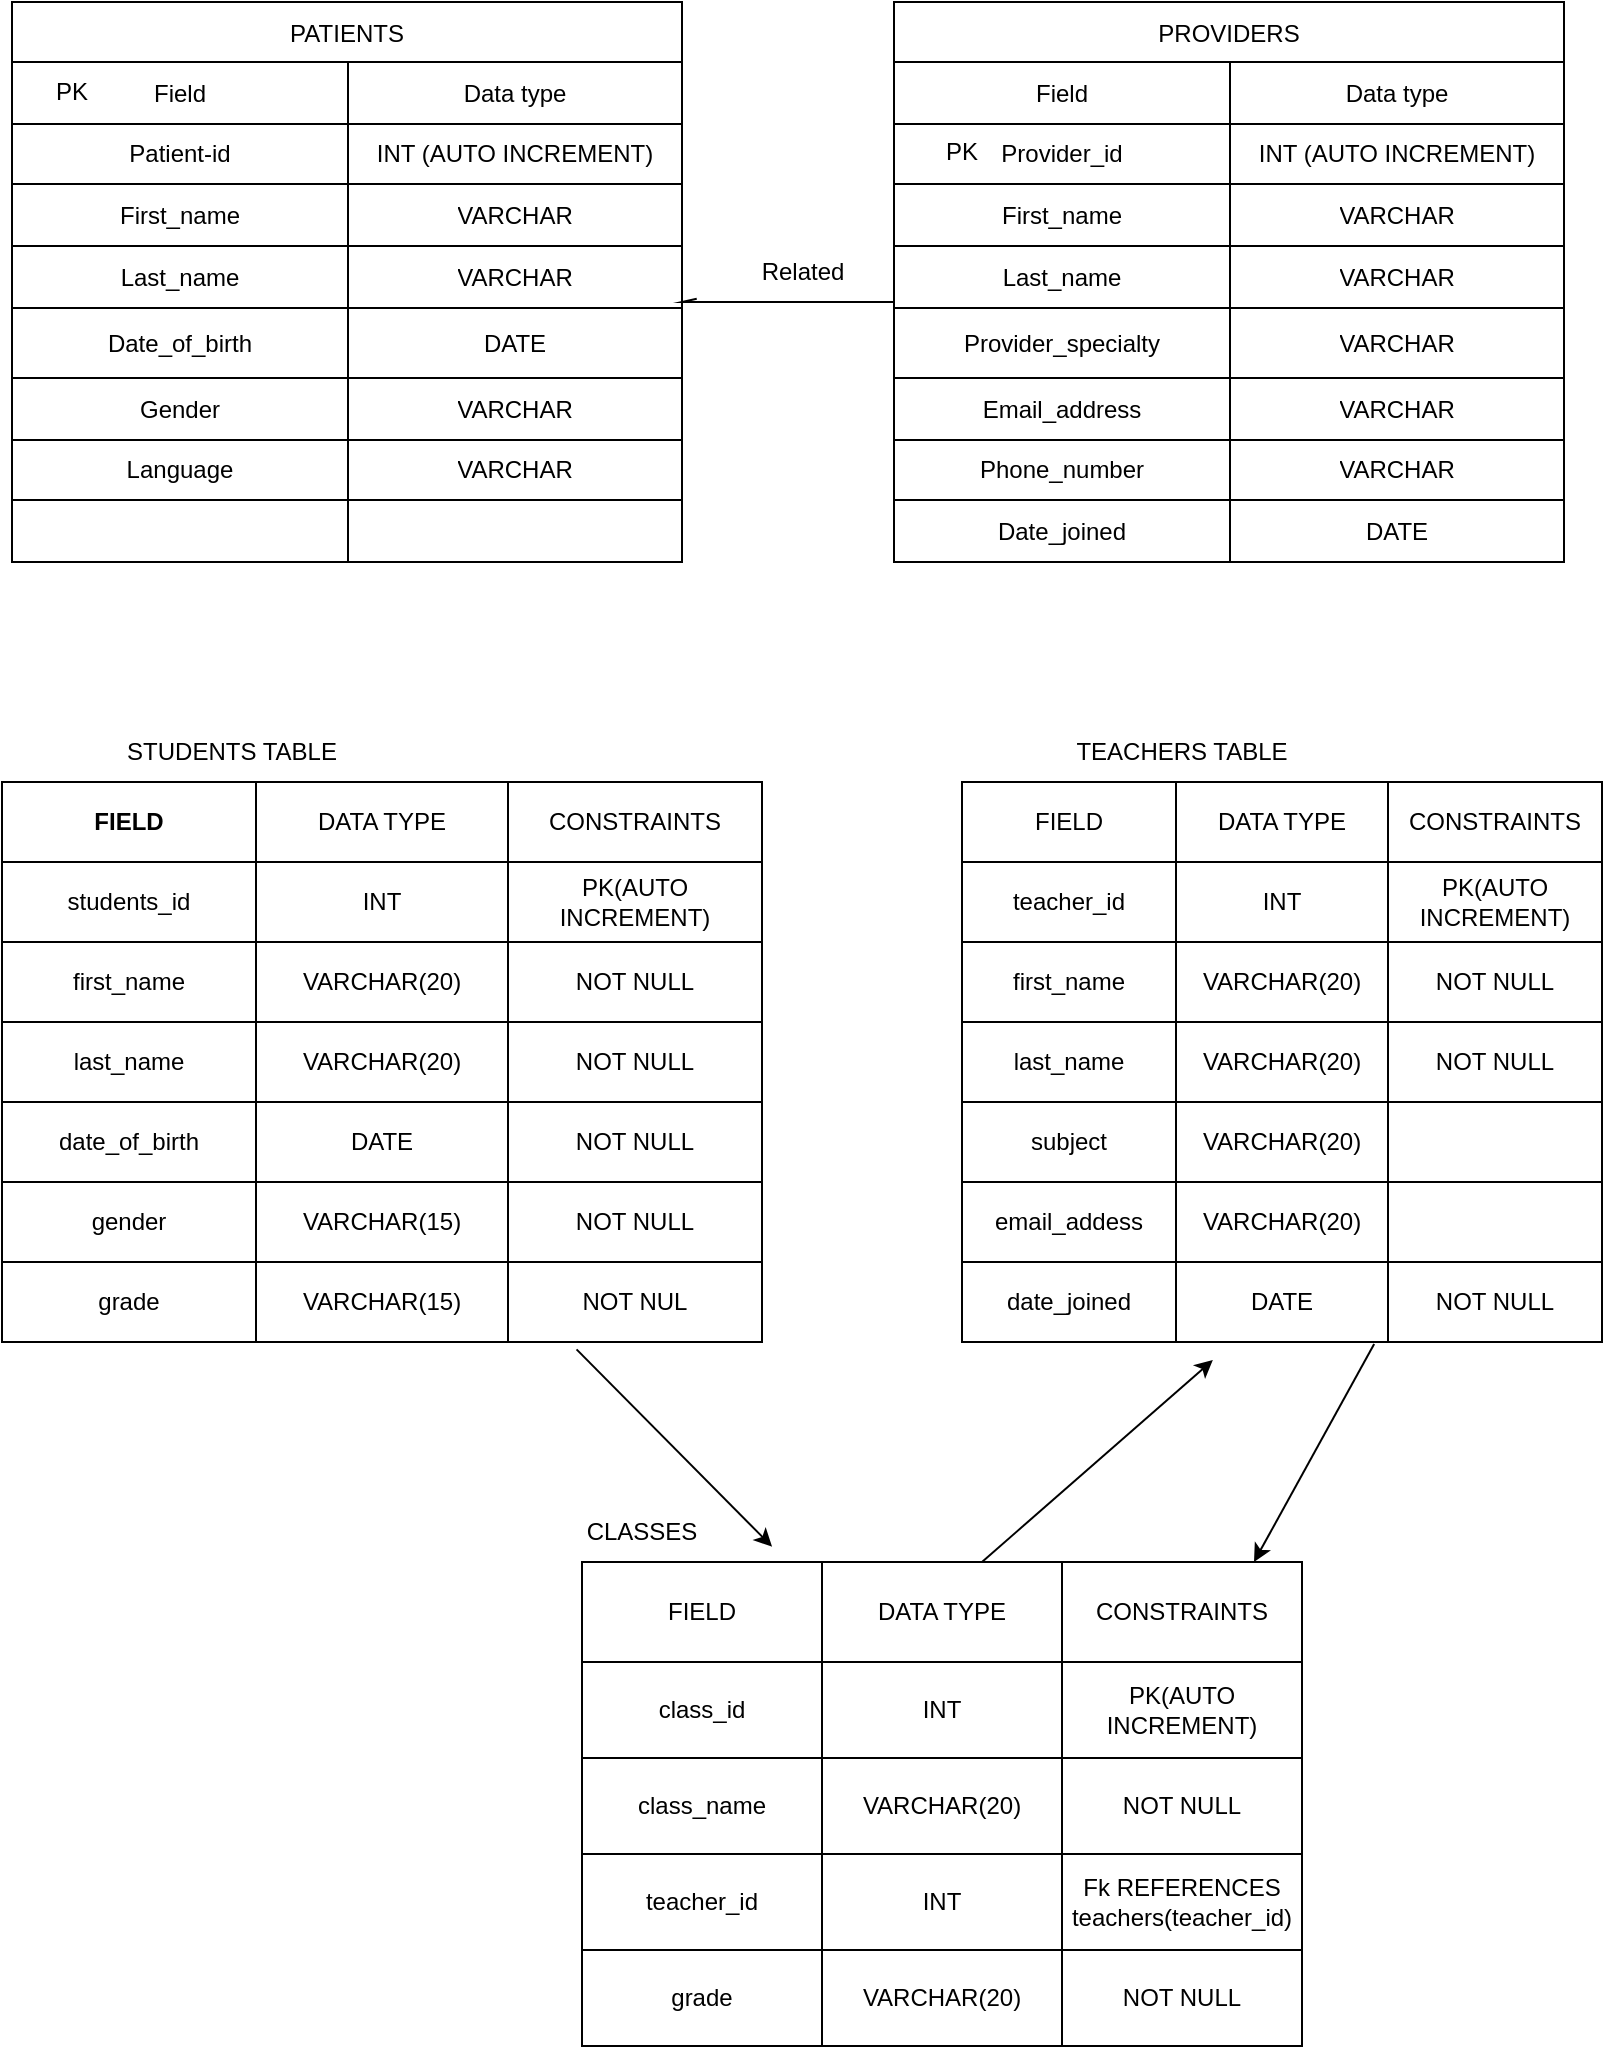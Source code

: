 <mxfile version="26.0.6">
  <diagram id="R2lEEEUBdFMjLlhIrx00" name="Page-1">
    <mxGraphModel dx="1040" dy="647" grid="1" gridSize="10" guides="1" tooltips="1" connect="1" arrows="1" fold="1" page="1" pageScale="1" pageWidth="850" pageHeight="1100" math="0" shadow="0" extFonts="Permanent Marker^https://fonts.googleapis.com/css?family=Permanent+Marker">
      <root>
        <mxCell id="0" />
        <mxCell id="1" parent="0" />
        <mxCell id="NbmsGISIxCD2SphW_Kis-65" value="PATIENTS" style="shape=table;startSize=30;container=1;collapsible=0;childLayout=tableLayout;shadow=0;" vertex="1" parent="1">
          <mxGeometry x="85" y="210" width="335" height="280" as="geometry" />
        </mxCell>
        <mxCell id="NbmsGISIxCD2SphW_Kis-66" value="" style="shape=tableRow;horizontal=0;startSize=0;swimlaneHead=0;swimlaneBody=0;strokeColor=inherit;top=0;left=0;bottom=0;right=0;collapsible=0;dropTarget=0;fillColor=none;points=[[0,0.5],[1,0.5]];portConstraint=eastwest;" vertex="1" parent="NbmsGISIxCD2SphW_Kis-65">
          <mxGeometry y="30" width="335" height="31" as="geometry" />
        </mxCell>
        <mxCell id="NbmsGISIxCD2SphW_Kis-67" value="Field" style="shape=partialRectangle;html=1;whiteSpace=wrap;connectable=0;strokeColor=inherit;overflow=hidden;fillColor=none;top=0;left=0;bottom=0;right=0;pointerEvents=1;" vertex="1" parent="NbmsGISIxCD2SphW_Kis-66">
          <mxGeometry width="168" height="31" as="geometry">
            <mxRectangle width="168" height="31" as="alternateBounds" />
          </mxGeometry>
        </mxCell>
        <mxCell id="NbmsGISIxCD2SphW_Kis-68" value="Data type" style="shape=partialRectangle;html=1;whiteSpace=wrap;connectable=0;strokeColor=inherit;overflow=hidden;fillColor=none;top=0;left=0;bottom=0;right=0;pointerEvents=1;" vertex="1" parent="NbmsGISIxCD2SphW_Kis-66">
          <mxGeometry x="168" width="167" height="31" as="geometry">
            <mxRectangle width="167" height="31" as="alternateBounds" />
          </mxGeometry>
        </mxCell>
        <mxCell id="NbmsGISIxCD2SphW_Kis-69" value="" style="shape=tableRow;horizontal=0;startSize=0;swimlaneHead=0;swimlaneBody=0;strokeColor=inherit;top=0;left=0;bottom=0;right=0;collapsible=0;dropTarget=0;fillColor=none;points=[[0,0.5],[1,0.5]];portConstraint=eastwest;" vertex="1" parent="NbmsGISIxCD2SphW_Kis-65">
          <mxGeometry y="61" width="335" height="30" as="geometry" />
        </mxCell>
        <mxCell id="NbmsGISIxCD2SphW_Kis-70" value="Patient-id" style="shape=partialRectangle;html=1;whiteSpace=wrap;connectable=0;strokeColor=inherit;overflow=hidden;fillColor=none;top=0;left=0;bottom=0;right=0;pointerEvents=1;" vertex="1" parent="NbmsGISIxCD2SphW_Kis-69">
          <mxGeometry width="168" height="30" as="geometry">
            <mxRectangle width="168" height="30" as="alternateBounds" />
          </mxGeometry>
        </mxCell>
        <mxCell id="NbmsGISIxCD2SphW_Kis-71" value="INT (AUTO INCREMENT)" style="shape=partialRectangle;html=1;whiteSpace=wrap;connectable=0;strokeColor=inherit;overflow=hidden;fillColor=none;top=0;left=0;bottom=0;right=0;pointerEvents=1;" vertex="1" parent="NbmsGISIxCD2SphW_Kis-69">
          <mxGeometry x="168" width="167" height="30" as="geometry">
            <mxRectangle width="167" height="30" as="alternateBounds" />
          </mxGeometry>
        </mxCell>
        <mxCell id="NbmsGISIxCD2SphW_Kis-72" value="" style="shape=tableRow;horizontal=0;startSize=0;swimlaneHead=0;swimlaneBody=0;strokeColor=inherit;top=0;left=0;bottom=0;right=0;collapsible=0;dropTarget=0;fillColor=none;points=[[0,0.5],[1,0.5]];portConstraint=eastwest;" vertex="1" parent="NbmsGISIxCD2SphW_Kis-65">
          <mxGeometry y="91" width="335" height="31" as="geometry" />
        </mxCell>
        <mxCell id="NbmsGISIxCD2SphW_Kis-73" value="First_name" style="shape=partialRectangle;html=1;whiteSpace=wrap;connectable=0;strokeColor=inherit;overflow=hidden;fillColor=none;top=0;left=0;bottom=0;right=0;pointerEvents=1;" vertex="1" parent="NbmsGISIxCD2SphW_Kis-72">
          <mxGeometry width="168" height="31" as="geometry">
            <mxRectangle width="168" height="31" as="alternateBounds" />
          </mxGeometry>
        </mxCell>
        <mxCell id="NbmsGISIxCD2SphW_Kis-74" value="VARCHAR" style="shape=partialRectangle;html=1;whiteSpace=wrap;connectable=0;strokeColor=inherit;overflow=hidden;fillColor=none;top=0;left=0;bottom=0;right=0;pointerEvents=1;" vertex="1" parent="NbmsGISIxCD2SphW_Kis-72">
          <mxGeometry x="168" width="167" height="31" as="geometry">
            <mxRectangle width="167" height="31" as="alternateBounds" />
          </mxGeometry>
        </mxCell>
        <mxCell id="NbmsGISIxCD2SphW_Kis-75" value="" style="shape=tableRow;horizontal=0;startSize=0;swimlaneHead=0;swimlaneBody=0;strokeColor=inherit;top=0;left=0;bottom=0;right=0;collapsible=0;dropTarget=0;fillColor=none;points=[[0,0.5],[1,0.5]];portConstraint=eastwest;" vertex="1" parent="NbmsGISIxCD2SphW_Kis-65">
          <mxGeometry y="122" width="335" height="31" as="geometry" />
        </mxCell>
        <mxCell id="NbmsGISIxCD2SphW_Kis-76" value="Last_name" style="shape=partialRectangle;html=1;whiteSpace=wrap;connectable=0;strokeColor=inherit;overflow=hidden;fillColor=none;top=0;left=0;bottom=0;right=0;pointerEvents=1;" vertex="1" parent="NbmsGISIxCD2SphW_Kis-75">
          <mxGeometry width="168" height="31" as="geometry">
            <mxRectangle width="168" height="31" as="alternateBounds" />
          </mxGeometry>
        </mxCell>
        <mxCell id="NbmsGISIxCD2SphW_Kis-77" value="VARCHAR" style="shape=partialRectangle;html=1;whiteSpace=wrap;connectable=0;strokeColor=inherit;overflow=hidden;fillColor=none;top=0;left=0;bottom=0;right=0;pointerEvents=1;" vertex="1" parent="NbmsGISIxCD2SphW_Kis-75">
          <mxGeometry x="168" width="167" height="31" as="geometry">
            <mxRectangle width="167" height="31" as="alternateBounds" />
          </mxGeometry>
        </mxCell>
        <mxCell id="NbmsGISIxCD2SphW_Kis-78" value="" style="shape=tableRow;horizontal=0;startSize=0;swimlaneHead=0;swimlaneBody=0;strokeColor=inherit;top=0;left=0;bottom=0;right=0;collapsible=0;dropTarget=0;fillColor=none;points=[[0,0.5],[1,0.5]];portConstraint=eastwest;" vertex="1" parent="NbmsGISIxCD2SphW_Kis-65">
          <mxGeometry y="153" width="335" height="35" as="geometry" />
        </mxCell>
        <mxCell id="NbmsGISIxCD2SphW_Kis-79" value="Date_of_birth" style="shape=partialRectangle;html=1;whiteSpace=wrap;connectable=0;strokeColor=inherit;overflow=hidden;fillColor=none;top=0;left=0;bottom=0;right=0;pointerEvents=1;" vertex="1" parent="NbmsGISIxCD2SphW_Kis-78">
          <mxGeometry width="168" height="35" as="geometry">
            <mxRectangle width="168" height="35" as="alternateBounds" />
          </mxGeometry>
        </mxCell>
        <mxCell id="NbmsGISIxCD2SphW_Kis-80" value="DATE" style="shape=partialRectangle;html=1;whiteSpace=wrap;connectable=0;strokeColor=inherit;overflow=hidden;fillColor=none;top=0;left=0;bottom=0;right=0;pointerEvents=1;" vertex="1" parent="NbmsGISIxCD2SphW_Kis-78">
          <mxGeometry x="168" width="167" height="35" as="geometry">
            <mxRectangle width="167" height="35" as="alternateBounds" />
          </mxGeometry>
        </mxCell>
        <mxCell id="NbmsGISIxCD2SphW_Kis-81" value="" style="shape=tableRow;horizontal=0;startSize=0;swimlaneHead=0;swimlaneBody=0;strokeColor=inherit;top=0;left=0;bottom=0;right=0;collapsible=0;dropTarget=0;fillColor=none;points=[[0,0.5],[1,0.5]];portConstraint=eastwest;" vertex="1" parent="NbmsGISIxCD2SphW_Kis-65">
          <mxGeometry y="188" width="335" height="31" as="geometry" />
        </mxCell>
        <mxCell id="NbmsGISIxCD2SphW_Kis-82" value="Gender" style="shape=partialRectangle;html=1;whiteSpace=wrap;connectable=0;strokeColor=inherit;overflow=hidden;fillColor=none;top=0;left=0;bottom=0;right=0;pointerEvents=1;" vertex="1" parent="NbmsGISIxCD2SphW_Kis-81">
          <mxGeometry width="168" height="31" as="geometry">
            <mxRectangle width="168" height="31" as="alternateBounds" />
          </mxGeometry>
        </mxCell>
        <mxCell id="NbmsGISIxCD2SphW_Kis-83" value="VARCHAR" style="shape=partialRectangle;html=1;whiteSpace=wrap;connectable=0;strokeColor=inherit;overflow=hidden;fillColor=none;top=0;left=0;bottom=0;right=0;pointerEvents=1;" vertex="1" parent="NbmsGISIxCD2SphW_Kis-81">
          <mxGeometry x="168" width="167" height="31" as="geometry">
            <mxRectangle width="167" height="31" as="alternateBounds" />
          </mxGeometry>
        </mxCell>
        <mxCell id="NbmsGISIxCD2SphW_Kis-84" value="" style="shape=tableRow;horizontal=0;startSize=0;swimlaneHead=0;swimlaneBody=0;strokeColor=inherit;top=0;left=0;bottom=0;right=0;collapsible=0;dropTarget=0;fillColor=none;points=[[0,0.5],[1,0.5]];portConstraint=eastwest;" vertex="1" parent="NbmsGISIxCD2SphW_Kis-65">
          <mxGeometry y="219" width="335" height="30" as="geometry" />
        </mxCell>
        <mxCell id="NbmsGISIxCD2SphW_Kis-85" value="Language" style="shape=partialRectangle;html=1;whiteSpace=wrap;connectable=0;strokeColor=inherit;overflow=hidden;fillColor=none;top=0;left=0;bottom=0;right=0;pointerEvents=1;" vertex="1" parent="NbmsGISIxCD2SphW_Kis-84">
          <mxGeometry width="168" height="30" as="geometry">
            <mxRectangle width="168" height="30" as="alternateBounds" />
          </mxGeometry>
        </mxCell>
        <mxCell id="NbmsGISIxCD2SphW_Kis-86" value="VARCHAR" style="shape=partialRectangle;html=1;whiteSpace=wrap;connectable=0;strokeColor=inherit;overflow=hidden;fillColor=none;top=0;left=0;bottom=0;right=0;pointerEvents=1;" vertex="1" parent="NbmsGISIxCD2SphW_Kis-84">
          <mxGeometry x="168" width="167" height="30" as="geometry">
            <mxRectangle width="167" height="30" as="alternateBounds" />
          </mxGeometry>
        </mxCell>
        <mxCell id="NbmsGISIxCD2SphW_Kis-87" value="" style="shape=tableRow;horizontal=0;startSize=0;swimlaneHead=0;swimlaneBody=0;strokeColor=inherit;top=0;left=0;bottom=0;right=0;collapsible=0;dropTarget=0;fillColor=none;points=[[0,0.5],[1,0.5]];portConstraint=eastwest;" vertex="1" parent="NbmsGISIxCD2SphW_Kis-65">
          <mxGeometry y="249" width="335" height="31" as="geometry" />
        </mxCell>
        <mxCell id="NbmsGISIxCD2SphW_Kis-88" value="" style="shape=partialRectangle;html=1;whiteSpace=wrap;connectable=0;strokeColor=inherit;overflow=hidden;fillColor=none;top=0;left=0;bottom=0;right=0;pointerEvents=1;" vertex="1" parent="NbmsGISIxCD2SphW_Kis-87">
          <mxGeometry width="168" height="31" as="geometry">
            <mxRectangle width="168" height="31" as="alternateBounds" />
          </mxGeometry>
        </mxCell>
        <mxCell id="NbmsGISIxCD2SphW_Kis-89" value="" style="shape=partialRectangle;html=1;whiteSpace=wrap;connectable=0;strokeColor=inherit;overflow=hidden;fillColor=none;top=0;left=0;bottom=0;right=0;pointerEvents=1;" vertex="1" parent="NbmsGISIxCD2SphW_Kis-87">
          <mxGeometry x="168" width="167" height="31" as="geometry">
            <mxRectangle width="167" height="31" as="alternateBounds" />
          </mxGeometry>
        </mxCell>
        <mxCell id="NbmsGISIxCD2SphW_Kis-125" value="PK" style="text;html=1;align=center;verticalAlign=middle;whiteSpace=wrap;rounded=0;" vertex="1" parent="1">
          <mxGeometry x="85" y="240" width="60" height="30" as="geometry" />
        </mxCell>
        <mxCell id="NbmsGISIxCD2SphW_Kis-126" value="PROVIDERS" style="shape=table;startSize=30;container=1;collapsible=0;childLayout=tableLayout;shadow=0;" vertex="1" parent="1">
          <mxGeometry x="526" y="210" width="335" height="280" as="geometry" />
        </mxCell>
        <mxCell id="NbmsGISIxCD2SphW_Kis-127" value="" style="shape=tableRow;horizontal=0;startSize=0;swimlaneHead=0;swimlaneBody=0;strokeColor=inherit;top=0;left=0;bottom=0;right=0;collapsible=0;dropTarget=0;fillColor=none;points=[[0,0.5],[1,0.5]];portConstraint=eastwest;" vertex="1" parent="NbmsGISIxCD2SphW_Kis-126">
          <mxGeometry y="30" width="335" height="31" as="geometry" />
        </mxCell>
        <mxCell id="NbmsGISIxCD2SphW_Kis-128" value="Field" style="shape=partialRectangle;html=1;whiteSpace=wrap;connectable=0;strokeColor=inherit;overflow=hidden;fillColor=none;top=0;left=0;bottom=0;right=0;pointerEvents=1;" vertex="1" parent="NbmsGISIxCD2SphW_Kis-127">
          <mxGeometry width="168" height="31" as="geometry">
            <mxRectangle width="168" height="31" as="alternateBounds" />
          </mxGeometry>
        </mxCell>
        <mxCell id="NbmsGISIxCD2SphW_Kis-129" value="Data type" style="shape=partialRectangle;html=1;whiteSpace=wrap;connectable=0;strokeColor=inherit;overflow=hidden;fillColor=none;top=0;left=0;bottom=0;right=0;pointerEvents=1;" vertex="1" parent="NbmsGISIxCD2SphW_Kis-127">
          <mxGeometry x="168" width="167" height="31" as="geometry">
            <mxRectangle width="167" height="31" as="alternateBounds" />
          </mxGeometry>
        </mxCell>
        <mxCell id="NbmsGISIxCD2SphW_Kis-130" value="" style="shape=tableRow;horizontal=0;startSize=0;swimlaneHead=0;swimlaneBody=0;strokeColor=inherit;top=0;left=0;bottom=0;right=0;collapsible=0;dropTarget=0;fillColor=none;points=[[0,0.5],[1,0.5]];portConstraint=eastwest;" vertex="1" parent="NbmsGISIxCD2SphW_Kis-126">
          <mxGeometry y="61" width="335" height="30" as="geometry" />
        </mxCell>
        <mxCell id="NbmsGISIxCD2SphW_Kis-131" value="Provider_id" style="shape=partialRectangle;html=1;whiteSpace=wrap;connectable=0;strokeColor=inherit;overflow=hidden;fillColor=none;top=0;left=0;bottom=0;right=0;pointerEvents=1;" vertex="1" parent="NbmsGISIxCD2SphW_Kis-130">
          <mxGeometry width="168" height="30" as="geometry">
            <mxRectangle width="168" height="30" as="alternateBounds" />
          </mxGeometry>
        </mxCell>
        <mxCell id="NbmsGISIxCD2SphW_Kis-132" value="INT (AUTO INCREMENT)" style="shape=partialRectangle;html=1;whiteSpace=wrap;connectable=0;strokeColor=inherit;overflow=hidden;fillColor=none;top=0;left=0;bottom=0;right=0;pointerEvents=1;" vertex="1" parent="NbmsGISIxCD2SphW_Kis-130">
          <mxGeometry x="168" width="167" height="30" as="geometry">
            <mxRectangle width="167" height="30" as="alternateBounds" />
          </mxGeometry>
        </mxCell>
        <mxCell id="NbmsGISIxCD2SphW_Kis-133" value="" style="shape=tableRow;horizontal=0;startSize=0;swimlaneHead=0;swimlaneBody=0;strokeColor=inherit;top=0;left=0;bottom=0;right=0;collapsible=0;dropTarget=0;fillColor=none;points=[[0,0.5],[1,0.5]];portConstraint=eastwest;" vertex="1" parent="NbmsGISIxCD2SphW_Kis-126">
          <mxGeometry y="91" width="335" height="31" as="geometry" />
        </mxCell>
        <mxCell id="NbmsGISIxCD2SphW_Kis-134" value="First_name" style="shape=partialRectangle;html=1;whiteSpace=wrap;connectable=0;strokeColor=inherit;overflow=hidden;fillColor=none;top=0;left=0;bottom=0;right=0;pointerEvents=1;" vertex="1" parent="NbmsGISIxCD2SphW_Kis-133">
          <mxGeometry width="168" height="31" as="geometry">
            <mxRectangle width="168" height="31" as="alternateBounds" />
          </mxGeometry>
        </mxCell>
        <mxCell id="NbmsGISIxCD2SphW_Kis-135" value="VARCHAR" style="shape=partialRectangle;html=1;whiteSpace=wrap;connectable=0;strokeColor=inherit;overflow=hidden;fillColor=none;top=0;left=0;bottom=0;right=0;pointerEvents=1;" vertex="1" parent="NbmsGISIxCD2SphW_Kis-133">
          <mxGeometry x="168" width="167" height="31" as="geometry">
            <mxRectangle width="167" height="31" as="alternateBounds" />
          </mxGeometry>
        </mxCell>
        <mxCell id="NbmsGISIxCD2SphW_Kis-136" value="" style="shape=tableRow;horizontal=0;startSize=0;swimlaneHead=0;swimlaneBody=0;strokeColor=inherit;top=0;left=0;bottom=0;right=0;collapsible=0;dropTarget=0;fillColor=none;points=[[0,0.5],[1,0.5]];portConstraint=eastwest;" vertex="1" parent="NbmsGISIxCD2SphW_Kis-126">
          <mxGeometry y="122" width="335" height="31" as="geometry" />
        </mxCell>
        <mxCell id="NbmsGISIxCD2SphW_Kis-137" value="Last_name" style="shape=partialRectangle;html=1;whiteSpace=wrap;connectable=0;strokeColor=inherit;overflow=hidden;fillColor=none;top=0;left=0;bottom=0;right=0;pointerEvents=1;" vertex="1" parent="NbmsGISIxCD2SphW_Kis-136">
          <mxGeometry width="168" height="31" as="geometry">
            <mxRectangle width="168" height="31" as="alternateBounds" />
          </mxGeometry>
        </mxCell>
        <mxCell id="NbmsGISIxCD2SphW_Kis-138" value="VARCHAR" style="shape=partialRectangle;html=1;whiteSpace=wrap;connectable=0;strokeColor=inherit;overflow=hidden;fillColor=none;top=0;left=0;bottom=0;right=0;pointerEvents=1;" vertex="1" parent="NbmsGISIxCD2SphW_Kis-136">
          <mxGeometry x="168" width="167" height="31" as="geometry">
            <mxRectangle width="167" height="31" as="alternateBounds" />
          </mxGeometry>
        </mxCell>
        <mxCell id="NbmsGISIxCD2SphW_Kis-139" value="" style="shape=tableRow;horizontal=0;startSize=0;swimlaneHead=0;swimlaneBody=0;strokeColor=inherit;top=0;left=0;bottom=0;right=0;collapsible=0;dropTarget=0;fillColor=none;points=[[0,0.5],[1,0.5]];portConstraint=eastwest;" vertex="1" parent="NbmsGISIxCD2SphW_Kis-126">
          <mxGeometry y="153" width="335" height="35" as="geometry" />
        </mxCell>
        <mxCell id="NbmsGISIxCD2SphW_Kis-140" value="Provider_specialty" style="shape=partialRectangle;html=1;whiteSpace=wrap;connectable=0;strokeColor=inherit;overflow=hidden;fillColor=none;top=0;left=0;bottom=0;right=0;pointerEvents=1;" vertex="1" parent="NbmsGISIxCD2SphW_Kis-139">
          <mxGeometry width="168" height="35" as="geometry">
            <mxRectangle width="168" height="35" as="alternateBounds" />
          </mxGeometry>
        </mxCell>
        <mxCell id="NbmsGISIxCD2SphW_Kis-141" value="VARCHAR" style="shape=partialRectangle;html=1;whiteSpace=wrap;connectable=0;strokeColor=inherit;overflow=hidden;fillColor=none;top=0;left=0;bottom=0;right=0;pointerEvents=1;" vertex="1" parent="NbmsGISIxCD2SphW_Kis-139">
          <mxGeometry x="168" width="167" height="35" as="geometry">
            <mxRectangle width="167" height="35" as="alternateBounds" />
          </mxGeometry>
        </mxCell>
        <mxCell id="NbmsGISIxCD2SphW_Kis-142" value="" style="shape=tableRow;horizontal=0;startSize=0;swimlaneHead=0;swimlaneBody=0;strokeColor=inherit;top=0;left=0;bottom=0;right=0;collapsible=0;dropTarget=0;fillColor=none;points=[[0,0.5],[1,0.5]];portConstraint=eastwest;" vertex="1" parent="NbmsGISIxCD2SphW_Kis-126">
          <mxGeometry y="188" width="335" height="31" as="geometry" />
        </mxCell>
        <mxCell id="NbmsGISIxCD2SphW_Kis-143" value="Email_address" style="shape=partialRectangle;html=1;whiteSpace=wrap;connectable=0;strokeColor=inherit;overflow=hidden;fillColor=none;top=0;left=0;bottom=0;right=0;pointerEvents=1;" vertex="1" parent="NbmsGISIxCD2SphW_Kis-142">
          <mxGeometry width="168" height="31" as="geometry">
            <mxRectangle width="168" height="31" as="alternateBounds" />
          </mxGeometry>
        </mxCell>
        <mxCell id="NbmsGISIxCD2SphW_Kis-144" value="VARCHAR" style="shape=partialRectangle;html=1;whiteSpace=wrap;connectable=0;strokeColor=inherit;overflow=hidden;fillColor=none;top=0;left=0;bottom=0;right=0;pointerEvents=1;" vertex="1" parent="NbmsGISIxCD2SphW_Kis-142">
          <mxGeometry x="168" width="167" height="31" as="geometry">
            <mxRectangle width="167" height="31" as="alternateBounds" />
          </mxGeometry>
        </mxCell>
        <mxCell id="NbmsGISIxCD2SphW_Kis-145" value="" style="shape=tableRow;horizontal=0;startSize=0;swimlaneHead=0;swimlaneBody=0;strokeColor=inherit;top=0;left=0;bottom=0;right=0;collapsible=0;dropTarget=0;fillColor=none;points=[[0,0.5],[1,0.5]];portConstraint=eastwest;" vertex="1" parent="NbmsGISIxCD2SphW_Kis-126">
          <mxGeometry y="219" width="335" height="30" as="geometry" />
        </mxCell>
        <mxCell id="NbmsGISIxCD2SphW_Kis-146" value="Phone_number" style="shape=partialRectangle;html=1;whiteSpace=wrap;connectable=0;strokeColor=inherit;overflow=hidden;fillColor=none;top=0;left=0;bottom=0;right=0;pointerEvents=1;" vertex="1" parent="NbmsGISIxCD2SphW_Kis-145">
          <mxGeometry width="168" height="30" as="geometry">
            <mxRectangle width="168" height="30" as="alternateBounds" />
          </mxGeometry>
        </mxCell>
        <mxCell id="NbmsGISIxCD2SphW_Kis-147" value="VARCHAR" style="shape=partialRectangle;html=1;whiteSpace=wrap;connectable=0;strokeColor=inherit;overflow=hidden;fillColor=none;top=0;left=0;bottom=0;right=0;pointerEvents=1;" vertex="1" parent="NbmsGISIxCD2SphW_Kis-145">
          <mxGeometry x="168" width="167" height="30" as="geometry">
            <mxRectangle width="167" height="30" as="alternateBounds" />
          </mxGeometry>
        </mxCell>
        <mxCell id="NbmsGISIxCD2SphW_Kis-148" value="" style="shape=tableRow;horizontal=0;startSize=0;swimlaneHead=0;swimlaneBody=0;strokeColor=inherit;top=0;left=0;bottom=0;right=0;collapsible=0;dropTarget=0;fillColor=none;points=[[0,0.5],[1,0.5]];portConstraint=eastwest;" vertex="1" parent="NbmsGISIxCD2SphW_Kis-126">
          <mxGeometry y="249" width="335" height="31" as="geometry" />
        </mxCell>
        <mxCell id="NbmsGISIxCD2SphW_Kis-149" value="Date_joined" style="shape=partialRectangle;html=1;whiteSpace=wrap;connectable=0;strokeColor=inherit;overflow=hidden;fillColor=none;top=0;left=0;bottom=0;right=0;pointerEvents=1;" vertex="1" parent="NbmsGISIxCD2SphW_Kis-148">
          <mxGeometry width="168" height="31" as="geometry">
            <mxRectangle width="168" height="31" as="alternateBounds" />
          </mxGeometry>
        </mxCell>
        <mxCell id="NbmsGISIxCD2SphW_Kis-150" value="DATE" style="shape=partialRectangle;html=1;whiteSpace=wrap;connectable=0;strokeColor=inherit;overflow=hidden;fillColor=none;top=0;left=0;bottom=0;right=0;pointerEvents=1;" vertex="1" parent="NbmsGISIxCD2SphW_Kis-148">
          <mxGeometry x="168" width="167" height="31" as="geometry">
            <mxRectangle width="167" height="31" as="alternateBounds" />
          </mxGeometry>
        </mxCell>
        <mxCell id="NbmsGISIxCD2SphW_Kis-151" value="PK" style="text;html=1;align=center;verticalAlign=middle;whiteSpace=wrap;rounded=0;" vertex="1" parent="1">
          <mxGeometry x="530" y="270" width="60" height="30" as="geometry" />
        </mxCell>
        <mxCell id="NbmsGISIxCD2SphW_Kis-154" value="" style="endArrow=none;html=1;rounded=0;exitX=1.022;exitY=-0.133;exitDx=0;exitDy=0;exitPerimeter=0;" edge="1" parent="1" source="NbmsGISIxCD2SphW_Kis-78">
          <mxGeometry width="50" height="50" relative="1" as="geometry">
            <mxPoint x="476" y="410" as="sourcePoint" />
            <mxPoint x="526" y="360" as="targetPoint" />
            <Array as="points">
              <mxPoint x="420" y="360" />
            </Array>
          </mxGeometry>
        </mxCell>
        <mxCell id="NbmsGISIxCD2SphW_Kis-155" value="Related" style="text;html=1;align=center;verticalAlign=middle;resizable=0;points=[];autosize=1;strokeColor=none;fillColor=none;" vertex="1" parent="1">
          <mxGeometry x="450" y="330" width="60" height="30" as="geometry" />
        </mxCell>
        <mxCell id="NbmsGISIxCD2SphW_Kis-157" value="" style="shape=table;startSize=0;container=1;collapsible=0;childLayout=tableLayout;" vertex="1" parent="1">
          <mxGeometry x="80" y="600" width="380" height="280" as="geometry" />
        </mxCell>
        <mxCell id="NbmsGISIxCD2SphW_Kis-158" value="" style="shape=tableRow;horizontal=0;startSize=0;swimlaneHead=0;swimlaneBody=0;strokeColor=inherit;top=0;left=0;bottom=0;right=0;collapsible=0;dropTarget=0;fillColor=none;points=[[0,0.5],[1,0.5]];portConstraint=eastwest;" vertex="1" parent="NbmsGISIxCD2SphW_Kis-157">
          <mxGeometry width="380" height="40" as="geometry" />
        </mxCell>
        <mxCell id="NbmsGISIxCD2SphW_Kis-159" value="&lt;b&gt;FIELD&lt;/b&gt;" style="shape=partialRectangle;html=1;whiteSpace=wrap;connectable=0;strokeColor=inherit;overflow=hidden;fillColor=none;top=0;left=0;bottom=0;right=0;pointerEvents=1;" vertex="1" parent="NbmsGISIxCD2SphW_Kis-158">
          <mxGeometry width="127" height="40" as="geometry">
            <mxRectangle width="127" height="40" as="alternateBounds" />
          </mxGeometry>
        </mxCell>
        <mxCell id="NbmsGISIxCD2SphW_Kis-160" value="DATA TYPE" style="shape=partialRectangle;html=1;whiteSpace=wrap;connectable=0;strokeColor=inherit;overflow=hidden;fillColor=none;top=0;left=0;bottom=0;right=0;pointerEvents=1;" vertex="1" parent="NbmsGISIxCD2SphW_Kis-158">
          <mxGeometry x="127" width="126" height="40" as="geometry">
            <mxRectangle width="126" height="40" as="alternateBounds" />
          </mxGeometry>
        </mxCell>
        <mxCell id="NbmsGISIxCD2SphW_Kis-161" value="CONSTRAINTS" style="shape=partialRectangle;html=1;whiteSpace=wrap;connectable=0;strokeColor=inherit;overflow=hidden;fillColor=none;top=0;left=0;bottom=0;right=0;pointerEvents=1;" vertex="1" parent="NbmsGISIxCD2SphW_Kis-158">
          <mxGeometry x="253" width="127" height="40" as="geometry">
            <mxRectangle width="127" height="40" as="alternateBounds" />
          </mxGeometry>
        </mxCell>
        <mxCell id="NbmsGISIxCD2SphW_Kis-162" value="" style="shape=tableRow;horizontal=0;startSize=0;swimlaneHead=0;swimlaneBody=0;strokeColor=inherit;top=0;left=0;bottom=0;right=0;collapsible=0;dropTarget=0;fillColor=none;points=[[0,0.5],[1,0.5]];portConstraint=eastwest;" vertex="1" parent="NbmsGISIxCD2SphW_Kis-157">
          <mxGeometry y="40" width="380" height="40" as="geometry" />
        </mxCell>
        <mxCell id="NbmsGISIxCD2SphW_Kis-163" value="students_id" style="shape=partialRectangle;html=1;whiteSpace=wrap;connectable=0;strokeColor=inherit;overflow=hidden;fillColor=none;top=0;left=0;bottom=0;right=0;pointerEvents=1;" vertex="1" parent="NbmsGISIxCD2SphW_Kis-162">
          <mxGeometry width="127" height="40" as="geometry">
            <mxRectangle width="127" height="40" as="alternateBounds" />
          </mxGeometry>
        </mxCell>
        <mxCell id="NbmsGISIxCD2SphW_Kis-164" value="INT" style="shape=partialRectangle;html=1;whiteSpace=wrap;connectable=0;strokeColor=inherit;overflow=hidden;fillColor=none;top=0;left=0;bottom=0;right=0;pointerEvents=1;" vertex="1" parent="NbmsGISIxCD2SphW_Kis-162">
          <mxGeometry x="127" width="126" height="40" as="geometry">
            <mxRectangle width="126" height="40" as="alternateBounds" />
          </mxGeometry>
        </mxCell>
        <mxCell id="NbmsGISIxCD2SphW_Kis-165" value="PK(AUTO INCREMENT)" style="shape=partialRectangle;html=1;whiteSpace=wrap;connectable=0;strokeColor=inherit;overflow=hidden;fillColor=none;top=0;left=0;bottom=0;right=0;pointerEvents=1;" vertex="1" parent="NbmsGISIxCD2SphW_Kis-162">
          <mxGeometry x="253" width="127" height="40" as="geometry">
            <mxRectangle width="127" height="40" as="alternateBounds" />
          </mxGeometry>
        </mxCell>
        <mxCell id="NbmsGISIxCD2SphW_Kis-166" value="" style="shape=tableRow;horizontal=0;startSize=0;swimlaneHead=0;swimlaneBody=0;strokeColor=inherit;top=0;left=0;bottom=0;right=0;collapsible=0;dropTarget=0;fillColor=none;points=[[0,0.5],[1,0.5]];portConstraint=eastwest;" vertex="1" parent="NbmsGISIxCD2SphW_Kis-157">
          <mxGeometry y="80" width="380" height="40" as="geometry" />
        </mxCell>
        <mxCell id="NbmsGISIxCD2SphW_Kis-167" value="first_name" style="shape=partialRectangle;html=1;whiteSpace=wrap;connectable=0;strokeColor=inherit;overflow=hidden;fillColor=none;top=0;left=0;bottom=0;right=0;pointerEvents=1;" vertex="1" parent="NbmsGISIxCD2SphW_Kis-166">
          <mxGeometry width="127" height="40" as="geometry">
            <mxRectangle width="127" height="40" as="alternateBounds" />
          </mxGeometry>
        </mxCell>
        <mxCell id="NbmsGISIxCD2SphW_Kis-168" value="VARCHAR(20)" style="shape=partialRectangle;html=1;whiteSpace=wrap;connectable=0;strokeColor=inherit;overflow=hidden;fillColor=none;top=0;left=0;bottom=0;right=0;pointerEvents=1;" vertex="1" parent="NbmsGISIxCD2SphW_Kis-166">
          <mxGeometry x="127" width="126" height="40" as="geometry">
            <mxRectangle width="126" height="40" as="alternateBounds" />
          </mxGeometry>
        </mxCell>
        <mxCell id="NbmsGISIxCD2SphW_Kis-169" value="NOT NULL" style="shape=partialRectangle;html=1;whiteSpace=wrap;connectable=0;strokeColor=inherit;overflow=hidden;fillColor=none;top=0;left=0;bottom=0;right=0;pointerEvents=1;" vertex="1" parent="NbmsGISIxCD2SphW_Kis-166">
          <mxGeometry x="253" width="127" height="40" as="geometry">
            <mxRectangle width="127" height="40" as="alternateBounds" />
          </mxGeometry>
        </mxCell>
        <mxCell id="NbmsGISIxCD2SphW_Kis-170" value="" style="shape=tableRow;horizontal=0;startSize=0;swimlaneHead=0;swimlaneBody=0;strokeColor=inherit;top=0;left=0;bottom=0;right=0;collapsible=0;dropTarget=0;fillColor=none;points=[[0,0.5],[1,0.5]];portConstraint=eastwest;" vertex="1" parent="NbmsGISIxCD2SphW_Kis-157">
          <mxGeometry y="120" width="380" height="40" as="geometry" />
        </mxCell>
        <mxCell id="NbmsGISIxCD2SphW_Kis-171" value="last_name" style="shape=partialRectangle;html=1;whiteSpace=wrap;connectable=0;strokeColor=inherit;overflow=hidden;fillColor=none;top=0;left=0;bottom=0;right=0;pointerEvents=1;" vertex="1" parent="NbmsGISIxCD2SphW_Kis-170">
          <mxGeometry width="127" height="40" as="geometry">
            <mxRectangle width="127" height="40" as="alternateBounds" />
          </mxGeometry>
        </mxCell>
        <mxCell id="NbmsGISIxCD2SphW_Kis-172" value="VARCHAR(20)" style="shape=partialRectangle;html=1;whiteSpace=wrap;connectable=0;strokeColor=inherit;overflow=hidden;fillColor=none;top=0;left=0;bottom=0;right=0;pointerEvents=1;" vertex="1" parent="NbmsGISIxCD2SphW_Kis-170">
          <mxGeometry x="127" width="126" height="40" as="geometry">
            <mxRectangle width="126" height="40" as="alternateBounds" />
          </mxGeometry>
        </mxCell>
        <mxCell id="NbmsGISIxCD2SphW_Kis-173" value="NOT NULL" style="shape=partialRectangle;html=1;whiteSpace=wrap;connectable=0;strokeColor=inherit;overflow=hidden;fillColor=none;top=0;left=0;bottom=0;right=0;pointerEvents=1;" vertex="1" parent="NbmsGISIxCD2SphW_Kis-170">
          <mxGeometry x="253" width="127" height="40" as="geometry">
            <mxRectangle width="127" height="40" as="alternateBounds" />
          </mxGeometry>
        </mxCell>
        <mxCell id="NbmsGISIxCD2SphW_Kis-174" value="" style="shape=tableRow;horizontal=0;startSize=0;swimlaneHead=0;swimlaneBody=0;strokeColor=inherit;top=0;left=0;bottom=0;right=0;collapsible=0;dropTarget=0;fillColor=none;points=[[0,0.5],[1,0.5]];portConstraint=eastwest;" vertex="1" parent="NbmsGISIxCD2SphW_Kis-157">
          <mxGeometry y="160" width="380" height="40" as="geometry" />
        </mxCell>
        <mxCell id="NbmsGISIxCD2SphW_Kis-175" value="date_of_birth" style="shape=partialRectangle;html=1;whiteSpace=wrap;connectable=0;strokeColor=inherit;overflow=hidden;fillColor=none;top=0;left=0;bottom=0;right=0;pointerEvents=1;" vertex="1" parent="NbmsGISIxCD2SphW_Kis-174">
          <mxGeometry width="127" height="40" as="geometry">
            <mxRectangle width="127" height="40" as="alternateBounds" />
          </mxGeometry>
        </mxCell>
        <mxCell id="NbmsGISIxCD2SphW_Kis-176" value="DATE" style="shape=partialRectangle;html=1;whiteSpace=wrap;connectable=0;strokeColor=inherit;overflow=hidden;fillColor=none;top=0;left=0;bottom=0;right=0;pointerEvents=1;" vertex="1" parent="NbmsGISIxCD2SphW_Kis-174">
          <mxGeometry x="127" width="126" height="40" as="geometry">
            <mxRectangle width="126" height="40" as="alternateBounds" />
          </mxGeometry>
        </mxCell>
        <mxCell id="NbmsGISIxCD2SphW_Kis-177" value="NOT NULL" style="shape=partialRectangle;html=1;whiteSpace=wrap;connectable=0;strokeColor=inherit;overflow=hidden;fillColor=none;top=0;left=0;bottom=0;right=0;pointerEvents=1;" vertex="1" parent="NbmsGISIxCD2SphW_Kis-174">
          <mxGeometry x="253" width="127" height="40" as="geometry">
            <mxRectangle width="127" height="40" as="alternateBounds" />
          </mxGeometry>
        </mxCell>
        <mxCell id="NbmsGISIxCD2SphW_Kis-178" value="" style="shape=tableRow;horizontal=0;startSize=0;swimlaneHead=0;swimlaneBody=0;strokeColor=inherit;top=0;left=0;bottom=0;right=0;collapsible=0;dropTarget=0;fillColor=none;points=[[0,0.5],[1,0.5]];portConstraint=eastwest;" vertex="1" parent="NbmsGISIxCD2SphW_Kis-157">
          <mxGeometry y="200" width="380" height="40" as="geometry" />
        </mxCell>
        <mxCell id="NbmsGISIxCD2SphW_Kis-179" value="gender" style="shape=partialRectangle;html=1;whiteSpace=wrap;connectable=0;strokeColor=inherit;overflow=hidden;fillColor=none;top=0;left=0;bottom=0;right=0;pointerEvents=1;" vertex="1" parent="NbmsGISIxCD2SphW_Kis-178">
          <mxGeometry width="127" height="40" as="geometry">
            <mxRectangle width="127" height="40" as="alternateBounds" />
          </mxGeometry>
        </mxCell>
        <mxCell id="NbmsGISIxCD2SphW_Kis-180" value="VARCHAR(15)" style="shape=partialRectangle;html=1;whiteSpace=wrap;connectable=0;strokeColor=inherit;overflow=hidden;fillColor=none;top=0;left=0;bottom=0;right=0;pointerEvents=1;" vertex="1" parent="NbmsGISIxCD2SphW_Kis-178">
          <mxGeometry x="127" width="126" height="40" as="geometry">
            <mxRectangle width="126" height="40" as="alternateBounds" />
          </mxGeometry>
        </mxCell>
        <mxCell id="NbmsGISIxCD2SphW_Kis-181" value="NOT NULL" style="shape=partialRectangle;html=1;whiteSpace=wrap;connectable=0;strokeColor=inherit;overflow=hidden;fillColor=none;top=0;left=0;bottom=0;right=0;pointerEvents=1;" vertex="1" parent="NbmsGISIxCD2SphW_Kis-178">
          <mxGeometry x="253" width="127" height="40" as="geometry">
            <mxRectangle width="127" height="40" as="alternateBounds" />
          </mxGeometry>
        </mxCell>
        <mxCell id="NbmsGISIxCD2SphW_Kis-182" value="" style="shape=tableRow;horizontal=0;startSize=0;swimlaneHead=0;swimlaneBody=0;strokeColor=inherit;top=0;left=0;bottom=0;right=0;collapsible=0;dropTarget=0;fillColor=none;points=[[0,0.5],[1,0.5]];portConstraint=eastwest;" vertex="1" parent="NbmsGISIxCD2SphW_Kis-157">
          <mxGeometry y="240" width="380" height="40" as="geometry" />
        </mxCell>
        <mxCell id="NbmsGISIxCD2SphW_Kis-183" value="grade" style="shape=partialRectangle;html=1;whiteSpace=wrap;connectable=0;strokeColor=inherit;overflow=hidden;fillColor=none;top=0;left=0;bottom=0;right=0;pointerEvents=1;" vertex="1" parent="NbmsGISIxCD2SphW_Kis-182">
          <mxGeometry width="127" height="40" as="geometry">
            <mxRectangle width="127" height="40" as="alternateBounds" />
          </mxGeometry>
        </mxCell>
        <mxCell id="NbmsGISIxCD2SphW_Kis-184" value="VARCHAR(15)" style="shape=partialRectangle;html=1;whiteSpace=wrap;connectable=0;strokeColor=inherit;overflow=hidden;fillColor=none;top=0;left=0;bottom=0;right=0;pointerEvents=1;" vertex="1" parent="NbmsGISIxCD2SphW_Kis-182">
          <mxGeometry x="127" width="126" height="40" as="geometry">
            <mxRectangle width="126" height="40" as="alternateBounds" />
          </mxGeometry>
        </mxCell>
        <mxCell id="NbmsGISIxCD2SphW_Kis-185" value="NOT NUL" style="shape=partialRectangle;html=1;whiteSpace=wrap;connectable=0;strokeColor=inherit;overflow=hidden;fillColor=none;top=0;left=0;bottom=0;right=0;pointerEvents=1;" vertex="1" parent="NbmsGISIxCD2SphW_Kis-182">
          <mxGeometry x="253" width="127" height="40" as="geometry">
            <mxRectangle width="127" height="40" as="alternateBounds" />
          </mxGeometry>
        </mxCell>
        <mxCell id="NbmsGISIxCD2SphW_Kis-186" value="" style="shape=table;startSize=0;container=1;collapsible=0;childLayout=tableLayout;" vertex="1" parent="1">
          <mxGeometry x="560" y="600" width="320" height="280" as="geometry" />
        </mxCell>
        <mxCell id="NbmsGISIxCD2SphW_Kis-187" value="" style="shape=tableRow;horizontal=0;startSize=0;swimlaneHead=0;swimlaneBody=0;strokeColor=inherit;top=0;left=0;bottom=0;right=0;collapsible=0;dropTarget=0;fillColor=none;points=[[0,0.5],[1,0.5]];portConstraint=eastwest;" vertex="1" parent="NbmsGISIxCD2SphW_Kis-186">
          <mxGeometry width="320" height="40" as="geometry" />
        </mxCell>
        <mxCell id="NbmsGISIxCD2SphW_Kis-188" value="FIELD" style="shape=partialRectangle;html=1;whiteSpace=wrap;connectable=0;strokeColor=inherit;overflow=hidden;fillColor=none;top=0;left=0;bottom=0;right=0;pointerEvents=1;" vertex="1" parent="NbmsGISIxCD2SphW_Kis-187">
          <mxGeometry width="107" height="40" as="geometry">
            <mxRectangle width="107" height="40" as="alternateBounds" />
          </mxGeometry>
        </mxCell>
        <mxCell id="NbmsGISIxCD2SphW_Kis-189" value="DATA TYPE" style="shape=partialRectangle;html=1;whiteSpace=wrap;connectable=0;strokeColor=inherit;overflow=hidden;fillColor=none;top=0;left=0;bottom=0;right=0;pointerEvents=1;" vertex="1" parent="NbmsGISIxCD2SphW_Kis-187">
          <mxGeometry x="107" width="106" height="40" as="geometry">
            <mxRectangle width="106" height="40" as="alternateBounds" />
          </mxGeometry>
        </mxCell>
        <mxCell id="NbmsGISIxCD2SphW_Kis-190" value="CONSTRAINTS" style="shape=partialRectangle;html=1;whiteSpace=wrap;connectable=0;strokeColor=inherit;overflow=hidden;fillColor=none;top=0;left=0;bottom=0;right=0;pointerEvents=1;" vertex="1" parent="NbmsGISIxCD2SphW_Kis-187">
          <mxGeometry x="213" width="107" height="40" as="geometry">
            <mxRectangle width="107" height="40" as="alternateBounds" />
          </mxGeometry>
        </mxCell>
        <mxCell id="NbmsGISIxCD2SphW_Kis-191" value="" style="shape=tableRow;horizontal=0;startSize=0;swimlaneHead=0;swimlaneBody=0;strokeColor=inherit;top=0;left=0;bottom=0;right=0;collapsible=0;dropTarget=0;fillColor=none;points=[[0,0.5],[1,0.5]];portConstraint=eastwest;" vertex="1" parent="NbmsGISIxCD2SphW_Kis-186">
          <mxGeometry y="40" width="320" height="40" as="geometry" />
        </mxCell>
        <mxCell id="NbmsGISIxCD2SphW_Kis-192" value="teacher_id" style="shape=partialRectangle;html=1;whiteSpace=wrap;connectable=0;strokeColor=inherit;overflow=hidden;fillColor=none;top=0;left=0;bottom=0;right=0;pointerEvents=1;" vertex="1" parent="NbmsGISIxCD2SphW_Kis-191">
          <mxGeometry width="107" height="40" as="geometry">
            <mxRectangle width="107" height="40" as="alternateBounds" />
          </mxGeometry>
        </mxCell>
        <mxCell id="NbmsGISIxCD2SphW_Kis-193" value="INT" style="shape=partialRectangle;html=1;whiteSpace=wrap;connectable=0;strokeColor=inherit;overflow=hidden;fillColor=none;top=0;left=0;bottom=0;right=0;pointerEvents=1;" vertex="1" parent="NbmsGISIxCD2SphW_Kis-191">
          <mxGeometry x="107" width="106" height="40" as="geometry">
            <mxRectangle width="106" height="40" as="alternateBounds" />
          </mxGeometry>
        </mxCell>
        <mxCell id="NbmsGISIxCD2SphW_Kis-194" value="PK(AUTO INCREMENT)" style="shape=partialRectangle;html=1;whiteSpace=wrap;connectable=0;strokeColor=inherit;overflow=hidden;fillColor=none;top=0;left=0;bottom=0;right=0;pointerEvents=1;" vertex="1" parent="NbmsGISIxCD2SphW_Kis-191">
          <mxGeometry x="213" width="107" height="40" as="geometry">
            <mxRectangle width="107" height="40" as="alternateBounds" />
          </mxGeometry>
        </mxCell>
        <mxCell id="NbmsGISIxCD2SphW_Kis-195" value="" style="shape=tableRow;horizontal=0;startSize=0;swimlaneHead=0;swimlaneBody=0;strokeColor=inherit;top=0;left=0;bottom=0;right=0;collapsible=0;dropTarget=0;fillColor=none;points=[[0,0.5],[1,0.5]];portConstraint=eastwest;" vertex="1" parent="NbmsGISIxCD2SphW_Kis-186">
          <mxGeometry y="80" width="320" height="40" as="geometry" />
        </mxCell>
        <mxCell id="NbmsGISIxCD2SphW_Kis-196" value="first_name" style="shape=partialRectangle;html=1;whiteSpace=wrap;connectable=0;strokeColor=inherit;overflow=hidden;fillColor=none;top=0;left=0;bottom=0;right=0;pointerEvents=1;" vertex="1" parent="NbmsGISIxCD2SphW_Kis-195">
          <mxGeometry width="107" height="40" as="geometry">
            <mxRectangle width="107" height="40" as="alternateBounds" />
          </mxGeometry>
        </mxCell>
        <mxCell id="NbmsGISIxCD2SphW_Kis-197" value="VARCHAR(20)" style="shape=partialRectangle;html=1;whiteSpace=wrap;connectable=0;strokeColor=inherit;overflow=hidden;fillColor=none;top=0;left=0;bottom=0;right=0;pointerEvents=1;" vertex="1" parent="NbmsGISIxCD2SphW_Kis-195">
          <mxGeometry x="107" width="106" height="40" as="geometry">
            <mxRectangle width="106" height="40" as="alternateBounds" />
          </mxGeometry>
        </mxCell>
        <mxCell id="NbmsGISIxCD2SphW_Kis-198" value="NOT NULL" style="shape=partialRectangle;html=1;whiteSpace=wrap;connectable=0;strokeColor=inherit;overflow=hidden;fillColor=none;top=0;left=0;bottom=0;right=0;pointerEvents=1;" vertex="1" parent="NbmsGISIxCD2SphW_Kis-195">
          <mxGeometry x="213" width="107" height="40" as="geometry">
            <mxRectangle width="107" height="40" as="alternateBounds" />
          </mxGeometry>
        </mxCell>
        <mxCell id="NbmsGISIxCD2SphW_Kis-199" value="" style="shape=tableRow;horizontal=0;startSize=0;swimlaneHead=0;swimlaneBody=0;strokeColor=inherit;top=0;left=0;bottom=0;right=0;collapsible=0;dropTarget=0;fillColor=none;points=[[0,0.5],[1,0.5]];portConstraint=eastwest;" vertex="1" parent="NbmsGISIxCD2SphW_Kis-186">
          <mxGeometry y="120" width="320" height="40" as="geometry" />
        </mxCell>
        <mxCell id="NbmsGISIxCD2SphW_Kis-200" value="last_name" style="shape=partialRectangle;html=1;whiteSpace=wrap;connectable=0;strokeColor=inherit;overflow=hidden;fillColor=none;top=0;left=0;bottom=0;right=0;pointerEvents=1;" vertex="1" parent="NbmsGISIxCD2SphW_Kis-199">
          <mxGeometry width="107" height="40" as="geometry">
            <mxRectangle width="107" height="40" as="alternateBounds" />
          </mxGeometry>
        </mxCell>
        <mxCell id="NbmsGISIxCD2SphW_Kis-201" value="VARCHAR(20)" style="shape=partialRectangle;html=1;whiteSpace=wrap;connectable=0;strokeColor=inherit;overflow=hidden;fillColor=none;top=0;left=0;bottom=0;right=0;pointerEvents=1;" vertex="1" parent="NbmsGISIxCD2SphW_Kis-199">
          <mxGeometry x="107" width="106" height="40" as="geometry">
            <mxRectangle width="106" height="40" as="alternateBounds" />
          </mxGeometry>
        </mxCell>
        <mxCell id="NbmsGISIxCD2SphW_Kis-202" value="NOT NULL" style="shape=partialRectangle;html=1;whiteSpace=wrap;connectable=0;strokeColor=inherit;overflow=hidden;fillColor=none;top=0;left=0;bottom=0;right=0;pointerEvents=1;" vertex="1" parent="NbmsGISIxCD2SphW_Kis-199">
          <mxGeometry x="213" width="107" height="40" as="geometry">
            <mxRectangle width="107" height="40" as="alternateBounds" />
          </mxGeometry>
        </mxCell>
        <mxCell id="NbmsGISIxCD2SphW_Kis-203" value="" style="shape=tableRow;horizontal=0;startSize=0;swimlaneHead=0;swimlaneBody=0;strokeColor=inherit;top=0;left=0;bottom=0;right=0;collapsible=0;dropTarget=0;fillColor=none;points=[[0,0.5],[1,0.5]];portConstraint=eastwest;" vertex="1" parent="NbmsGISIxCD2SphW_Kis-186">
          <mxGeometry y="160" width="320" height="40" as="geometry" />
        </mxCell>
        <mxCell id="NbmsGISIxCD2SphW_Kis-204" value="subject" style="shape=partialRectangle;html=1;whiteSpace=wrap;connectable=0;strokeColor=inherit;overflow=hidden;fillColor=none;top=0;left=0;bottom=0;right=0;pointerEvents=1;" vertex="1" parent="NbmsGISIxCD2SphW_Kis-203">
          <mxGeometry width="107" height="40" as="geometry">
            <mxRectangle width="107" height="40" as="alternateBounds" />
          </mxGeometry>
        </mxCell>
        <mxCell id="NbmsGISIxCD2SphW_Kis-205" value="VARCHAR(20)" style="shape=partialRectangle;html=1;whiteSpace=wrap;connectable=0;strokeColor=inherit;overflow=hidden;fillColor=none;top=0;left=0;bottom=0;right=0;pointerEvents=1;" vertex="1" parent="NbmsGISIxCD2SphW_Kis-203">
          <mxGeometry x="107" width="106" height="40" as="geometry">
            <mxRectangle width="106" height="40" as="alternateBounds" />
          </mxGeometry>
        </mxCell>
        <mxCell id="NbmsGISIxCD2SphW_Kis-206" value="" style="shape=partialRectangle;html=1;whiteSpace=wrap;connectable=0;strokeColor=inherit;overflow=hidden;fillColor=none;top=0;left=0;bottom=0;right=0;pointerEvents=1;" vertex="1" parent="NbmsGISIxCD2SphW_Kis-203">
          <mxGeometry x="213" width="107" height="40" as="geometry">
            <mxRectangle width="107" height="40" as="alternateBounds" />
          </mxGeometry>
        </mxCell>
        <mxCell id="NbmsGISIxCD2SphW_Kis-207" value="" style="shape=tableRow;horizontal=0;startSize=0;swimlaneHead=0;swimlaneBody=0;strokeColor=inherit;top=0;left=0;bottom=0;right=0;collapsible=0;dropTarget=0;fillColor=none;points=[[0,0.5],[1,0.5]];portConstraint=eastwest;" vertex="1" parent="NbmsGISIxCD2SphW_Kis-186">
          <mxGeometry y="200" width="320" height="40" as="geometry" />
        </mxCell>
        <mxCell id="NbmsGISIxCD2SphW_Kis-208" value="email_addess" style="shape=partialRectangle;html=1;whiteSpace=wrap;connectable=0;strokeColor=inherit;overflow=hidden;fillColor=none;top=0;left=0;bottom=0;right=0;pointerEvents=1;" vertex="1" parent="NbmsGISIxCD2SphW_Kis-207">
          <mxGeometry width="107" height="40" as="geometry">
            <mxRectangle width="107" height="40" as="alternateBounds" />
          </mxGeometry>
        </mxCell>
        <mxCell id="NbmsGISIxCD2SphW_Kis-209" value="VARCHAR(20)" style="shape=partialRectangle;html=1;whiteSpace=wrap;connectable=0;strokeColor=inherit;overflow=hidden;fillColor=none;top=0;left=0;bottom=0;right=0;pointerEvents=1;" vertex="1" parent="NbmsGISIxCD2SphW_Kis-207">
          <mxGeometry x="107" width="106" height="40" as="geometry">
            <mxRectangle width="106" height="40" as="alternateBounds" />
          </mxGeometry>
        </mxCell>
        <mxCell id="NbmsGISIxCD2SphW_Kis-210" value="" style="shape=partialRectangle;html=1;whiteSpace=wrap;connectable=0;strokeColor=inherit;overflow=hidden;fillColor=none;top=0;left=0;bottom=0;right=0;pointerEvents=1;" vertex="1" parent="NbmsGISIxCD2SphW_Kis-207">
          <mxGeometry x="213" width="107" height="40" as="geometry">
            <mxRectangle width="107" height="40" as="alternateBounds" />
          </mxGeometry>
        </mxCell>
        <mxCell id="NbmsGISIxCD2SphW_Kis-211" value="" style="shape=tableRow;horizontal=0;startSize=0;swimlaneHead=0;swimlaneBody=0;strokeColor=inherit;top=0;left=0;bottom=0;right=0;collapsible=0;dropTarget=0;fillColor=none;points=[[0,0.5],[1,0.5]];portConstraint=eastwest;" vertex="1" parent="NbmsGISIxCD2SphW_Kis-186">
          <mxGeometry y="240" width="320" height="40" as="geometry" />
        </mxCell>
        <mxCell id="NbmsGISIxCD2SphW_Kis-212" value="date_joined" style="shape=partialRectangle;html=1;whiteSpace=wrap;connectable=0;strokeColor=inherit;overflow=hidden;fillColor=none;top=0;left=0;bottom=0;right=0;pointerEvents=1;" vertex="1" parent="NbmsGISIxCD2SphW_Kis-211">
          <mxGeometry width="107" height="40" as="geometry">
            <mxRectangle width="107" height="40" as="alternateBounds" />
          </mxGeometry>
        </mxCell>
        <mxCell id="NbmsGISIxCD2SphW_Kis-213" value="DATE" style="shape=partialRectangle;html=1;whiteSpace=wrap;connectable=0;strokeColor=inherit;overflow=hidden;fillColor=none;top=0;left=0;bottom=0;right=0;pointerEvents=1;" vertex="1" parent="NbmsGISIxCD2SphW_Kis-211">
          <mxGeometry x="107" width="106" height="40" as="geometry">
            <mxRectangle width="106" height="40" as="alternateBounds" />
          </mxGeometry>
        </mxCell>
        <mxCell id="NbmsGISIxCD2SphW_Kis-214" value="NOT NULL" style="shape=partialRectangle;html=1;whiteSpace=wrap;connectable=0;strokeColor=inherit;overflow=hidden;fillColor=none;top=0;left=0;bottom=0;right=0;pointerEvents=1;" vertex="1" parent="NbmsGISIxCD2SphW_Kis-211">
          <mxGeometry x="213" width="107" height="40" as="geometry">
            <mxRectangle width="107" height="40" as="alternateBounds" />
          </mxGeometry>
        </mxCell>
        <mxCell id="NbmsGISIxCD2SphW_Kis-215" value="" style="shape=table;startSize=0;container=1;collapsible=0;childLayout=tableLayout;" vertex="1" parent="1">
          <mxGeometry x="370" y="990" width="360" height="242" as="geometry" />
        </mxCell>
        <mxCell id="NbmsGISIxCD2SphW_Kis-216" value="" style="shape=tableRow;horizontal=0;startSize=0;swimlaneHead=0;swimlaneBody=0;strokeColor=inherit;top=0;left=0;bottom=0;right=0;collapsible=0;dropTarget=0;fillColor=none;points=[[0,0.5],[1,0.5]];portConstraint=eastwest;" vertex="1" parent="NbmsGISIxCD2SphW_Kis-215">
          <mxGeometry width="360" height="50" as="geometry" />
        </mxCell>
        <mxCell id="NbmsGISIxCD2SphW_Kis-217" value="FIELD" style="shape=partialRectangle;html=1;whiteSpace=wrap;connectable=0;strokeColor=inherit;overflow=hidden;fillColor=none;top=0;left=0;bottom=0;right=0;pointerEvents=1;" vertex="1" parent="NbmsGISIxCD2SphW_Kis-216">
          <mxGeometry width="120" height="50" as="geometry">
            <mxRectangle width="120" height="50" as="alternateBounds" />
          </mxGeometry>
        </mxCell>
        <mxCell id="NbmsGISIxCD2SphW_Kis-218" value="DATA TYPE" style="shape=partialRectangle;html=1;whiteSpace=wrap;connectable=0;strokeColor=inherit;overflow=hidden;fillColor=none;top=0;left=0;bottom=0;right=0;pointerEvents=1;" vertex="1" parent="NbmsGISIxCD2SphW_Kis-216">
          <mxGeometry x="120" width="120" height="50" as="geometry">
            <mxRectangle width="120" height="50" as="alternateBounds" />
          </mxGeometry>
        </mxCell>
        <mxCell id="NbmsGISIxCD2SphW_Kis-219" value="CONSTRAINTS" style="shape=partialRectangle;html=1;whiteSpace=wrap;connectable=0;strokeColor=inherit;overflow=hidden;fillColor=none;top=0;left=0;bottom=0;right=0;pointerEvents=1;" vertex="1" parent="NbmsGISIxCD2SphW_Kis-216">
          <mxGeometry x="240" width="120" height="50" as="geometry">
            <mxRectangle width="120" height="50" as="alternateBounds" />
          </mxGeometry>
        </mxCell>
        <mxCell id="NbmsGISIxCD2SphW_Kis-220" value="" style="shape=tableRow;horizontal=0;startSize=0;swimlaneHead=0;swimlaneBody=0;strokeColor=inherit;top=0;left=0;bottom=0;right=0;collapsible=0;dropTarget=0;fillColor=none;points=[[0,0.5],[1,0.5]];portConstraint=eastwest;" vertex="1" parent="NbmsGISIxCD2SphW_Kis-215">
          <mxGeometry y="50" width="360" height="48" as="geometry" />
        </mxCell>
        <mxCell id="NbmsGISIxCD2SphW_Kis-221" value="class_id" style="shape=partialRectangle;html=1;whiteSpace=wrap;connectable=0;strokeColor=inherit;overflow=hidden;fillColor=none;top=0;left=0;bottom=0;right=0;pointerEvents=1;" vertex="1" parent="NbmsGISIxCD2SphW_Kis-220">
          <mxGeometry width="120" height="48" as="geometry">
            <mxRectangle width="120" height="48" as="alternateBounds" />
          </mxGeometry>
        </mxCell>
        <mxCell id="NbmsGISIxCD2SphW_Kis-222" value="INT" style="shape=partialRectangle;html=1;whiteSpace=wrap;connectable=0;strokeColor=inherit;overflow=hidden;fillColor=none;top=0;left=0;bottom=0;right=0;pointerEvents=1;" vertex="1" parent="NbmsGISIxCD2SphW_Kis-220">
          <mxGeometry x="120" width="120" height="48" as="geometry">
            <mxRectangle width="120" height="48" as="alternateBounds" />
          </mxGeometry>
        </mxCell>
        <mxCell id="NbmsGISIxCD2SphW_Kis-223" value="PK(AUTO INCREMENT)" style="shape=partialRectangle;html=1;whiteSpace=wrap;connectable=0;strokeColor=inherit;overflow=hidden;fillColor=none;top=0;left=0;bottom=0;right=0;pointerEvents=1;" vertex="1" parent="NbmsGISIxCD2SphW_Kis-220">
          <mxGeometry x="240" width="120" height="48" as="geometry">
            <mxRectangle width="120" height="48" as="alternateBounds" />
          </mxGeometry>
        </mxCell>
        <mxCell id="NbmsGISIxCD2SphW_Kis-224" value="" style="shape=tableRow;horizontal=0;startSize=0;swimlaneHead=0;swimlaneBody=0;strokeColor=inherit;top=0;left=0;bottom=0;right=0;collapsible=0;dropTarget=0;fillColor=none;points=[[0,0.5],[1,0.5]];portConstraint=eastwest;" vertex="1" parent="NbmsGISIxCD2SphW_Kis-215">
          <mxGeometry y="98" width="360" height="48" as="geometry" />
        </mxCell>
        <mxCell id="NbmsGISIxCD2SphW_Kis-225" value="class_name" style="shape=partialRectangle;html=1;whiteSpace=wrap;connectable=0;strokeColor=inherit;overflow=hidden;fillColor=none;top=0;left=0;bottom=0;right=0;pointerEvents=1;" vertex="1" parent="NbmsGISIxCD2SphW_Kis-224">
          <mxGeometry width="120" height="48" as="geometry">
            <mxRectangle width="120" height="48" as="alternateBounds" />
          </mxGeometry>
        </mxCell>
        <mxCell id="NbmsGISIxCD2SphW_Kis-226" value="VARCHAR(20)" style="shape=partialRectangle;html=1;whiteSpace=wrap;connectable=0;strokeColor=inherit;overflow=hidden;fillColor=none;top=0;left=0;bottom=0;right=0;pointerEvents=1;" vertex="1" parent="NbmsGISIxCD2SphW_Kis-224">
          <mxGeometry x="120" width="120" height="48" as="geometry">
            <mxRectangle width="120" height="48" as="alternateBounds" />
          </mxGeometry>
        </mxCell>
        <mxCell id="NbmsGISIxCD2SphW_Kis-227" value="NOT NULL" style="shape=partialRectangle;html=1;whiteSpace=wrap;connectable=0;strokeColor=inherit;overflow=hidden;fillColor=none;top=0;left=0;bottom=0;right=0;pointerEvents=1;" vertex="1" parent="NbmsGISIxCD2SphW_Kis-224">
          <mxGeometry x="240" width="120" height="48" as="geometry">
            <mxRectangle width="120" height="48" as="alternateBounds" />
          </mxGeometry>
        </mxCell>
        <mxCell id="NbmsGISIxCD2SphW_Kis-228" value="" style="shape=tableRow;horizontal=0;startSize=0;swimlaneHead=0;swimlaneBody=0;strokeColor=inherit;top=0;left=0;bottom=0;right=0;collapsible=0;dropTarget=0;fillColor=none;points=[[0,0.5],[1,0.5]];portConstraint=eastwest;" vertex="1" parent="NbmsGISIxCD2SphW_Kis-215">
          <mxGeometry y="146" width="360" height="48" as="geometry" />
        </mxCell>
        <mxCell id="NbmsGISIxCD2SphW_Kis-229" value="teacher_id" style="shape=partialRectangle;html=1;whiteSpace=wrap;connectable=0;strokeColor=inherit;overflow=hidden;fillColor=none;top=0;left=0;bottom=0;right=0;pointerEvents=1;" vertex="1" parent="NbmsGISIxCD2SphW_Kis-228">
          <mxGeometry width="120" height="48" as="geometry">
            <mxRectangle width="120" height="48" as="alternateBounds" />
          </mxGeometry>
        </mxCell>
        <mxCell id="NbmsGISIxCD2SphW_Kis-230" value="INT" style="shape=partialRectangle;html=1;whiteSpace=wrap;connectable=0;strokeColor=inherit;overflow=hidden;fillColor=none;top=0;left=0;bottom=0;right=0;pointerEvents=1;" vertex="1" parent="NbmsGISIxCD2SphW_Kis-228">
          <mxGeometry x="120" width="120" height="48" as="geometry">
            <mxRectangle width="120" height="48" as="alternateBounds" />
          </mxGeometry>
        </mxCell>
        <mxCell id="NbmsGISIxCD2SphW_Kis-231" value="Fk REFERENCES teachers(teacher_id)" style="shape=partialRectangle;html=1;whiteSpace=wrap;connectable=0;strokeColor=inherit;overflow=hidden;fillColor=none;top=0;left=0;bottom=0;right=0;pointerEvents=1;" vertex="1" parent="NbmsGISIxCD2SphW_Kis-228">
          <mxGeometry x="240" width="120" height="48" as="geometry">
            <mxRectangle width="120" height="48" as="alternateBounds" />
          </mxGeometry>
        </mxCell>
        <mxCell id="NbmsGISIxCD2SphW_Kis-232" value="" style="shape=tableRow;horizontal=0;startSize=0;swimlaneHead=0;swimlaneBody=0;strokeColor=inherit;top=0;left=0;bottom=0;right=0;collapsible=0;dropTarget=0;fillColor=none;points=[[0,0.5],[1,0.5]];portConstraint=eastwest;" vertex="1" parent="NbmsGISIxCD2SphW_Kis-215">
          <mxGeometry y="194" width="360" height="48" as="geometry" />
        </mxCell>
        <mxCell id="NbmsGISIxCD2SphW_Kis-233" value="grade" style="shape=partialRectangle;html=1;whiteSpace=wrap;connectable=0;strokeColor=inherit;overflow=hidden;fillColor=none;top=0;left=0;bottom=0;right=0;pointerEvents=1;" vertex="1" parent="NbmsGISIxCD2SphW_Kis-232">
          <mxGeometry width="120" height="48" as="geometry">
            <mxRectangle width="120" height="48" as="alternateBounds" />
          </mxGeometry>
        </mxCell>
        <mxCell id="NbmsGISIxCD2SphW_Kis-234" value="VARCHAR(20)" style="shape=partialRectangle;html=1;whiteSpace=wrap;connectable=0;strokeColor=inherit;overflow=hidden;fillColor=none;top=0;left=0;bottom=0;right=0;pointerEvents=1;" vertex="1" parent="NbmsGISIxCD2SphW_Kis-232">
          <mxGeometry x="120" width="120" height="48" as="geometry">
            <mxRectangle width="120" height="48" as="alternateBounds" />
          </mxGeometry>
        </mxCell>
        <mxCell id="NbmsGISIxCD2SphW_Kis-235" value="NOT NULL" style="shape=partialRectangle;html=1;whiteSpace=wrap;connectable=0;strokeColor=inherit;overflow=hidden;fillColor=none;top=0;left=0;bottom=0;right=0;pointerEvents=1;" vertex="1" parent="NbmsGISIxCD2SphW_Kis-232">
          <mxGeometry x="240" width="120" height="48" as="geometry">
            <mxRectangle width="120" height="48" as="alternateBounds" />
          </mxGeometry>
        </mxCell>
        <mxCell id="NbmsGISIxCD2SphW_Kis-236" value="" style="endArrow=classic;html=1;rounded=0;entryX=0.392;entryY=1.225;entryDx=0;entryDy=0;entryPerimeter=0;" edge="1" parent="1" target="NbmsGISIxCD2SphW_Kis-211">
          <mxGeometry width="50" height="50" relative="1" as="geometry">
            <mxPoint x="570" y="990" as="sourcePoint" />
            <mxPoint x="620" y="940" as="targetPoint" />
            <Array as="points" />
          </mxGeometry>
        </mxCell>
        <mxCell id="NbmsGISIxCD2SphW_Kis-239" value="" style="endArrow=classic;html=1;rounded=0;entryX=0.264;entryY=-0.153;entryDx=0;entryDy=0;entryPerimeter=0;exitX=0.756;exitY=1.092;exitDx=0;exitDy=0;exitPerimeter=0;" edge="1" parent="1" source="NbmsGISIxCD2SphW_Kis-182" target="NbmsGISIxCD2SphW_Kis-216">
          <mxGeometry width="50" height="50" relative="1" as="geometry">
            <mxPoint x="380" y="990" as="sourcePoint" />
            <mxPoint x="495" y="889" as="targetPoint" />
            <Array as="points" />
          </mxGeometry>
        </mxCell>
        <mxCell id="NbmsGISIxCD2SphW_Kis-240" value="STUDENTS TABLE" style="text;html=1;align=center;verticalAlign=middle;whiteSpace=wrap;rounded=0;" vertex="1" parent="1">
          <mxGeometry x="80" y="570" width="230" height="30" as="geometry" />
        </mxCell>
        <mxCell id="NbmsGISIxCD2SphW_Kis-241" value="TEACHERS TABLE" style="text;html=1;align=center;verticalAlign=middle;whiteSpace=wrap;rounded=0;" vertex="1" parent="1">
          <mxGeometry x="560" y="570" width="220" height="30" as="geometry" />
        </mxCell>
        <mxCell id="NbmsGISIxCD2SphW_Kis-243" value="CLASSES" style="text;html=1;align=center;verticalAlign=middle;whiteSpace=wrap;rounded=0;" vertex="1" parent="1">
          <mxGeometry x="370" y="960" width="60" height="30" as="geometry" />
        </mxCell>
        <mxCell id="NbmsGISIxCD2SphW_Kis-244" value="" style="endArrow=classic;html=1;rounded=0;exitX=0.644;exitY=1.025;exitDx=0;exitDy=0;exitPerimeter=0;" edge="1" parent="1" source="NbmsGISIxCD2SphW_Kis-211">
          <mxGeometry width="50" height="50" relative="1" as="geometry">
            <mxPoint x="640" y="971" as="sourcePoint" />
            <mxPoint x="706" y="990" as="targetPoint" />
            <Array as="points" />
          </mxGeometry>
        </mxCell>
      </root>
    </mxGraphModel>
  </diagram>
</mxfile>
